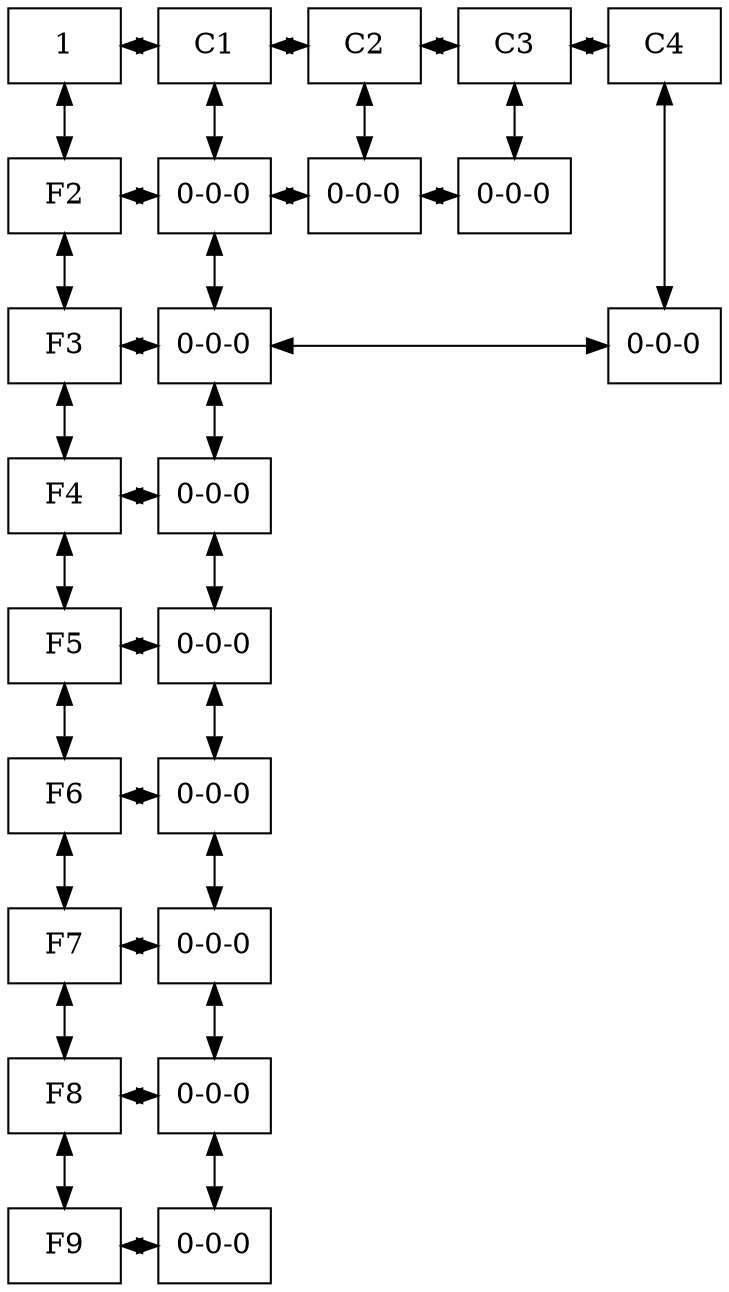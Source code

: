 digraph MatrizCapa{ 
 node[shape=box] 
 rankdir=UD; 
 {rank=min; 
nodo00[label="1" ,rankdir=LR,group=0]; 
nodo20[label="C1" ,rankdir=LR,group=2]; 
nodo30[label="C2" ,rankdir=LR,group=3]; 
nodo40[label="C3" ,rankdir=LR,group=4]; 
nodo50[label="C4" ,rankdir=LR,group=5]; 
} 
{rank=same; 
nodo00[label="1" ,group=0]; 
nodo20[label="C1" ,group=2]; 
nodo30[label="C2" ,group=3]; 
nodo40[label="C3" ,group=4]; 
nodo50[label="C4" ,group=5]; 
} 
{rank=same; 
nodo03[label="F2" ,group=0]; 
nodo23[label="0-0-0" ,group=2]; 
nodo33[label="0-0-0" ,group=3]; 
nodo43[label="0-0-0" ,group=4]; 
} 
{rank=same; 
nodo04[label="F3" ,group=0]; 
nodo24[label="0-0-0" ,group=2]; 
nodo54[label="0-0-0" ,group=5]; 
} 
{rank=same; 
nodo05[label="F4" ,group=0]; 
nodo25[label="0-0-0" ,group=2]; 
} 
{rank=same; 
nodo06[label="F5" ,group=0]; 
nodo26[label="0-0-0" ,group=2]; 
} 
{rank=same; 
nodo07[label="F6" ,group=0]; 
nodo27[label="0-0-0" ,group=2]; 
} 
{rank=same; 
nodo08[label="F7" ,group=0]; 
nodo28[label="0-0-0" ,group=2]; 
} 
{rank=same; 
nodo09[label="F8" ,group=0]; 
nodo29[label="0-0-0" ,group=2]; 
} 
{rank=same; 
nodo010[label="F9" ,group=0]; 
nodo210[label="0-0-0" ,group=2]; 
} 
nodo00 -> nodo20 [dir=both];
nodo20 -> nodo30 [dir=both];
nodo30 -> nodo40 [dir=both];
nodo40 -> nodo50 [dir=both];
nodo03 -> nodo23 [dir=both];
nodo23 -> nodo33 [dir=both];
nodo33 -> nodo43 [dir=both];
nodo04 -> nodo24 [dir=both];
nodo24 -> nodo54 [dir=both];
nodo05 -> nodo25 [dir=both];
nodo06 -> nodo26 [dir=both];
nodo07 -> nodo27 [dir=both];
nodo08 -> nodo28 [dir=both];
nodo09 -> nodo29 [dir=both];
nodo010 -> nodo210 [dir=both];
nodo00 -> nodo03 [dir=both];
nodo03 -> nodo04 [dir=both];
nodo04 -> nodo05 [dir=both];
nodo05 -> nodo06 [dir=both];
nodo06 -> nodo07 [dir=both];
nodo07 -> nodo08 [dir=both];
nodo08 -> nodo09 [dir=both];
nodo09 -> nodo010 [dir=both];
nodo20 -> nodo23 [dir=both];
nodo23 -> nodo24 [dir=both];
nodo24 -> nodo25 [dir=both];
nodo25 -> nodo26 [dir=both];
nodo26 -> nodo27 [dir=both];
nodo27 -> nodo28 [dir=both];
nodo28 -> nodo29 [dir=both];
nodo29 -> nodo210 [dir=both];
nodo30 -> nodo33 [dir=both];
nodo40 -> nodo43 [dir=both];
nodo50 -> nodo54 [dir=both];
}